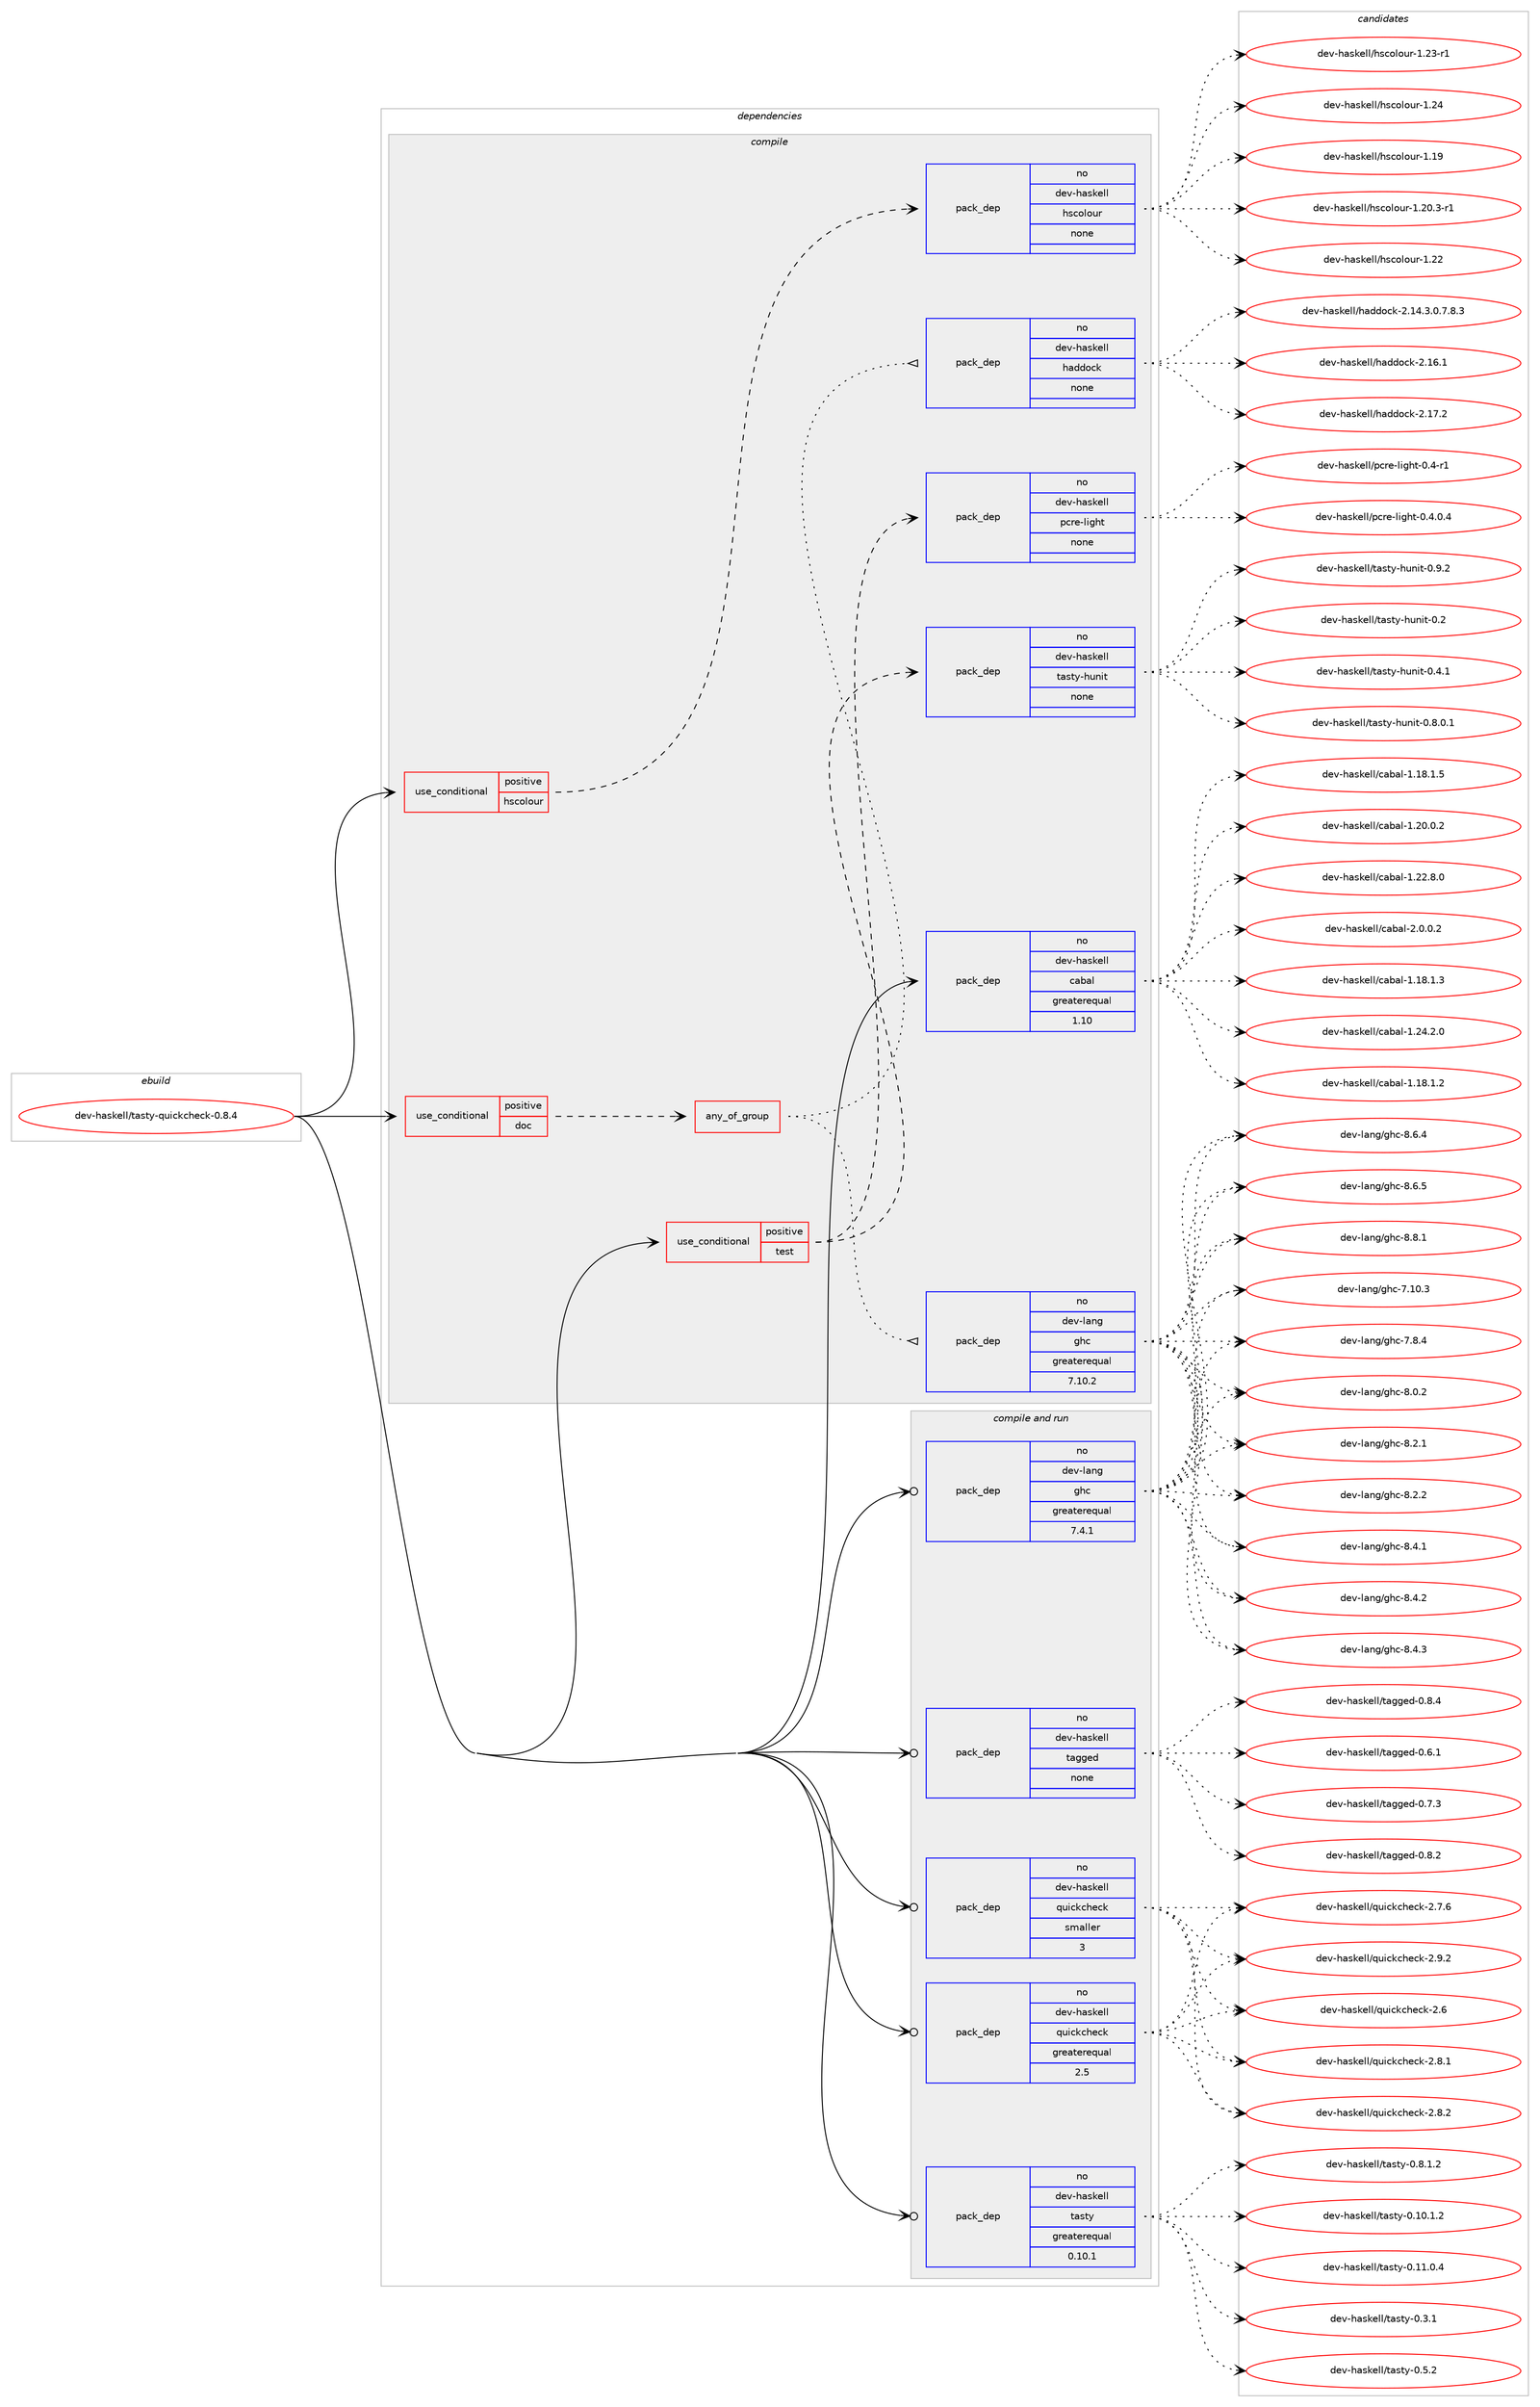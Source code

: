 digraph prolog {

# *************
# Graph options
# *************

newrank=true;
concentrate=true;
compound=true;
graph [rankdir=LR,fontname=Helvetica,fontsize=10,ranksep=1.5];#, ranksep=2.5, nodesep=0.2];
edge  [arrowhead=vee];
node  [fontname=Helvetica,fontsize=10];

# **********
# The ebuild
# **********

subgraph cluster_leftcol {
color=gray;
rank=same;
label=<<i>ebuild</i>>;
id [label="dev-haskell/tasty-quickcheck-0.8.4", color=red, width=4, href="../dev-haskell/tasty-quickcheck-0.8.4.svg"];
}

# ****************
# The dependencies
# ****************

subgraph cluster_midcol {
color=gray;
label=<<i>dependencies</i>>;
subgraph cluster_compile {
fillcolor="#eeeeee";
style=filled;
label=<<i>compile</i>>;
subgraph cond127777 {
dependency545276 [label=<<TABLE BORDER="0" CELLBORDER="1" CELLSPACING="0" CELLPADDING="4"><TR><TD ROWSPAN="3" CELLPADDING="10">use_conditional</TD></TR><TR><TD>positive</TD></TR><TR><TD>doc</TD></TR></TABLE>>, shape=none, color=red];
subgraph any10558 {
dependency545277 [label=<<TABLE BORDER="0" CELLBORDER="1" CELLSPACING="0" CELLPADDING="4"><TR><TD CELLPADDING="10">any_of_group</TD></TR></TABLE>>, shape=none, color=red];subgraph pack406584 {
dependency545278 [label=<<TABLE BORDER="0" CELLBORDER="1" CELLSPACING="0" CELLPADDING="4" WIDTH="220"><TR><TD ROWSPAN="6" CELLPADDING="30">pack_dep</TD></TR><TR><TD WIDTH="110">no</TD></TR><TR><TD>dev-haskell</TD></TR><TR><TD>haddock</TD></TR><TR><TD>none</TD></TR><TR><TD></TD></TR></TABLE>>, shape=none, color=blue];
}
dependency545277:e -> dependency545278:w [weight=20,style="dotted",arrowhead="oinv"];
subgraph pack406585 {
dependency545279 [label=<<TABLE BORDER="0" CELLBORDER="1" CELLSPACING="0" CELLPADDING="4" WIDTH="220"><TR><TD ROWSPAN="6" CELLPADDING="30">pack_dep</TD></TR><TR><TD WIDTH="110">no</TD></TR><TR><TD>dev-lang</TD></TR><TR><TD>ghc</TD></TR><TR><TD>greaterequal</TD></TR><TR><TD>7.10.2</TD></TR></TABLE>>, shape=none, color=blue];
}
dependency545277:e -> dependency545279:w [weight=20,style="dotted",arrowhead="oinv"];
}
dependency545276:e -> dependency545277:w [weight=20,style="dashed",arrowhead="vee"];
}
id:e -> dependency545276:w [weight=20,style="solid",arrowhead="vee"];
subgraph cond127778 {
dependency545280 [label=<<TABLE BORDER="0" CELLBORDER="1" CELLSPACING="0" CELLPADDING="4"><TR><TD ROWSPAN="3" CELLPADDING="10">use_conditional</TD></TR><TR><TD>positive</TD></TR><TR><TD>hscolour</TD></TR></TABLE>>, shape=none, color=red];
subgraph pack406586 {
dependency545281 [label=<<TABLE BORDER="0" CELLBORDER="1" CELLSPACING="0" CELLPADDING="4" WIDTH="220"><TR><TD ROWSPAN="6" CELLPADDING="30">pack_dep</TD></TR><TR><TD WIDTH="110">no</TD></TR><TR><TD>dev-haskell</TD></TR><TR><TD>hscolour</TD></TR><TR><TD>none</TD></TR><TR><TD></TD></TR></TABLE>>, shape=none, color=blue];
}
dependency545280:e -> dependency545281:w [weight=20,style="dashed",arrowhead="vee"];
}
id:e -> dependency545280:w [weight=20,style="solid",arrowhead="vee"];
subgraph cond127779 {
dependency545282 [label=<<TABLE BORDER="0" CELLBORDER="1" CELLSPACING="0" CELLPADDING="4"><TR><TD ROWSPAN="3" CELLPADDING="10">use_conditional</TD></TR><TR><TD>positive</TD></TR><TR><TD>test</TD></TR></TABLE>>, shape=none, color=red];
subgraph pack406587 {
dependency545283 [label=<<TABLE BORDER="0" CELLBORDER="1" CELLSPACING="0" CELLPADDING="4" WIDTH="220"><TR><TD ROWSPAN="6" CELLPADDING="30">pack_dep</TD></TR><TR><TD WIDTH="110">no</TD></TR><TR><TD>dev-haskell</TD></TR><TR><TD>pcre-light</TD></TR><TR><TD>none</TD></TR><TR><TD></TD></TR></TABLE>>, shape=none, color=blue];
}
dependency545282:e -> dependency545283:w [weight=20,style="dashed",arrowhead="vee"];
subgraph pack406588 {
dependency545284 [label=<<TABLE BORDER="0" CELLBORDER="1" CELLSPACING="0" CELLPADDING="4" WIDTH="220"><TR><TD ROWSPAN="6" CELLPADDING="30">pack_dep</TD></TR><TR><TD WIDTH="110">no</TD></TR><TR><TD>dev-haskell</TD></TR><TR><TD>tasty-hunit</TD></TR><TR><TD>none</TD></TR><TR><TD></TD></TR></TABLE>>, shape=none, color=blue];
}
dependency545282:e -> dependency545284:w [weight=20,style="dashed",arrowhead="vee"];
}
id:e -> dependency545282:w [weight=20,style="solid",arrowhead="vee"];
subgraph pack406589 {
dependency545285 [label=<<TABLE BORDER="0" CELLBORDER="1" CELLSPACING="0" CELLPADDING="4" WIDTH="220"><TR><TD ROWSPAN="6" CELLPADDING="30">pack_dep</TD></TR><TR><TD WIDTH="110">no</TD></TR><TR><TD>dev-haskell</TD></TR><TR><TD>cabal</TD></TR><TR><TD>greaterequal</TD></TR><TR><TD>1.10</TD></TR></TABLE>>, shape=none, color=blue];
}
id:e -> dependency545285:w [weight=20,style="solid",arrowhead="vee"];
}
subgraph cluster_compileandrun {
fillcolor="#eeeeee";
style=filled;
label=<<i>compile and run</i>>;
subgraph pack406590 {
dependency545286 [label=<<TABLE BORDER="0" CELLBORDER="1" CELLSPACING="0" CELLPADDING="4" WIDTH="220"><TR><TD ROWSPAN="6" CELLPADDING="30">pack_dep</TD></TR><TR><TD WIDTH="110">no</TD></TR><TR><TD>dev-haskell</TD></TR><TR><TD>quickcheck</TD></TR><TR><TD>greaterequal</TD></TR><TR><TD>2.5</TD></TR></TABLE>>, shape=none, color=blue];
}
id:e -> dependency545286:w [weight=20,style="solid",arrowhead="odotvee"];
subgraph pack406591 {
dependency545287 [label=<<TABLE BORDER="0" CELLBORDER="1" CELLSPACING="0" CELLPADDING="4" WIDTH="220"><TR><TD ROWSPAN="6" CELLPADDING="30">pack_dep</TD></TR><TR><TD WIDTH="110">no</TD></TR><TR><TD>dev-haskell</TD></TR><TR><TD>quickcheck</TD></TR><TR><TD>smaller</TD></TR><TR><TD>3</TD></TR></TABLE>>, shape=none, color=blue];
}
id:e -> dependency545287:w [weight=20,style="solid",arrowhead="odotvee"];
subgraph pack406592 {
dependency545288 [label=<<TABLE BORDER="0" CELLBORDER="1" CELLSPACING="0" CELLPADDING="4" WIDTH="220"><TR><TD ROWSPAN="6" CELLPADDING="30">pack_dep</TD></TR><TR><TD WIDTH="110">no</TD></TR><TR><TD>dev-haskell</TD></TR><TR><TD>tagged</TD></TR><TR><TD>none</TD></TR><TR><TD></TD></TR></TABLE>>, shape=none, color=blue];
}
id:e -> dependency545288:w [weight=20,style="solid",arrowhead="odotvee"];
subgraph pack406593 {
dependency545289 [label=<<TABLE BORDER="0" CELLBORDER="1" CELLSPACING="0" CELLPADDING="4" WIDTH="220"><TR><TD ROWSPAN="6" CELLPADDING="30">pack_dep</TD></TR><TR><TD WIDTH="110">no</TD></TR><TR><TD>dev-haskell</TD></TR><TR><TD>tasty</TD></TR><TR><TD>greaterequal</TD></TR><TR><TD>0.10.1</TD></TR></TABLE>>, shape=none, color=blue];
}
id:e -> dependency545289:w [weight=20,style="solid",arrowhead="odotvee"];
subgraph pack406594 {
dependency545290 [label=<<TABLE BORDER="0" CELLBORDER="1" CELLSPACING="0" CELLPADDING="4" WIDTH="220"><TR><TD ROWSPAN="6" CELLPADDING="30">pack_dep</TD></TR><TR><TD WIDTH="110">no</TD></TR><TR><TD>dev-lang</TD></TR><TR><TD>ghc</TD></TR><TR><TD>greaterequal</TD></TR><TR><TD>7.4.1</TD></TR></TABLE>>, shape=none, color=blue];
}
id:e -> dependency545290:w [weight=20,style="solid",arrowhead="odotvee"];
}
subgraph cluster_run {
fillcolor="#eeeeee";
style=filled;
label=<<i>run</i>>;
}
}

# **************
# The candidates
# **************

subgraph cluster_choices {
rank=same;
color=gray;
label=<<i>candidates</i>>;

subgraph choice406584 {
color=black;
nodesep=1;
choice1001011184510497115107101108108471049710010011199107455046495246514648465546564651 [label="dev-haskell/haddock-2.14.3.0.7.8.3", color=red, width=4,href="../dev-haskell/haddock-2.14.3.0.7.8.3.svg"];
choice100101118451049711510710110810847104971001001119910745504649544649 [label="dev-haskell/haddock-2.16.1", color=red, width=4,href="../dev-haskell/haddock-2.16.1.svg"];
choice100101118451049711510710110810847104971001001119910745504649554650 [label="dev-haskell/haddock-2.17.2", color=red, width=4,href="../dev-haskell/haddock-2.17.2.svg"];
dependency545278:e -> choice1001011184510497115107101108108471049710010011199107455046495246514648465546564651:w [style=dotted,weight="100"];
dependency545278:e -> choice100101118451049711510710110810847104971001001119910745504649544649:w [style=dotted,weight="100"];
dependency545278:e -> choice100101118451049711510710110810847104971001001119910745504649554650:w [style=dotted,weight="100"];
}
subgraph choice406585 {
color=black;
nodesep=1;
choice1001011184510897110103471031049945554649484651 [label="dev-lang/ghc-7.10.3", color=red, width=4,href="../dev-lang/ghc-7.10.3.svg"];
choice10010111845108971101034710310499455546564652 [label="dev-lang/ghc-7.8.4", color=red, width=4,href="../dev-lang/ghc-7.8.4.svg"];
choice10010111845108971101034710310499455646484650 [label="dev-lang/ghc-8.0.2", color=red, width=4,href="../dev-lang/ghc-8.0.2.svg"];
choice10010111845108971101034710310499455646504649 [label="dev-lang/ghc-8.2.1", color=red, width=4,href="../dev-lang/ghc-8.2.1.svg"];
choice10010111845108971101034710310499455646504650 [label="dev-lang/ghc-8.2.2", color=red, width=4,href="../dev-lang/ghc-8.2.2.svg"];
choice10010111845108971101034710310499455646524649 [label="dev-lang/ghc-8.4.1", color=red, width=4,href="../dev-lang/ghc-8.4.1.svg"];
choice10010111845108971101034710310499455646524650 [label="dev-lang/ghc-8.4.2", color=red, width=4,href="../dev-lang/ghc-8.4.2.svg"];
choice10010111845108971101034710310499455646524651 [label="dev-lang/ghc-8.4.3", color=red, width=4,href="../dev-lang/ghc-8.4.3.svg"];
choice10010111845108971101034710310499455646544652 [label="dev-lang/ghc-8.6.4", color=red, width=4,href="../dev-lang/ghc-8.6.4.svg"];
choice10010111845108971101034710310499455646544653 [label="dev-lang/ghc-8.6.5", color=red, width=4,href="../dev-lang/ghc-8.6.5.svg"];
choice10010111845108971101034710310499455646564649 [label="dev-lang/ghc-8.8.1", color=red, width=4,href="../dev-lang/ghc-8.8.1.svg"];
dependency545279:e -> choice1001011184510897110103471031049945554649484651:w [style=dotted,weight="100"];
dependency545279:e -> choice10010111845108971101034710310499455546564652:w [style=dotted,weight="100"];
dependency545279:e -> choice10010111845108971101034710310499455646484650:w [style=dotted,weight="100"];
dependency545279:e -> choice10010111845108971101034710310499455646504649:w [style=dotted,weight="100"];
dependency545279:e -> choice10010111845108971101034710310499455646504650:w [style=dotted,weight="100"];
dependency545279:e -> choice10010111845108971101034710310499455646524649:w [style=dotted,weight="100"];
dependency545279:e -> choice10010111845108971101034710310499455646524650:w [style=dotted,weight="100"];
dependency545279:e -> choice10010111845108971101034710310499455646524651:w [style=dotted,weight="100"];
dependency545279:e -> choice10010111845108971101034710310499455646544652:w [style=dotted,weight="100"];
dependency545279:e -> choice10010111845108971101034710310499455646544653:w [style=dotted,weight="100"];
dependency545279:e -> choice10010111845108971101034710310499455646564649:w [style=dotted,weight="100"];
}
subgraph choice406586 {
color=black;
nodesep=1;
choice100101118451049711510710110810847104115991111081111171144549464957 [label="dev-haskell/hscolour-1.19", color=red, width=4,href="../dev-haskell/hscolour-1.19.svg"];
choice10010111845104971151071011081084710411599111108111117114454946504846514511449 [label="dev-haskell/hscolour-1.20.3-r1", color=red, width=4,href="../dev-haskell/hscolour-1.20.3-r1.svg"];
choice100101118451049711510710110810847104115991111081111171144549465050 [label="dev-haskell/hscolour-1.22", color=red, width=4,href="../dev-haskell/hscolour-1.22.svg"];
choice1001011184510497115107101108108471041159911110811111711445494650514511449 [label="dev-haskell/hscolour-1.23-r1", color=red, width=4,href="../dev-haskell/hscolour-1.23-r1.svg"];
choice100101118451049711510710110810847104115991111081111171144549465052 [label="dev-haskell/hscolour-1.24", color=red, width=4,href="../dev-haskell/hscolour-1.24.svg"];
dependency545281:e -> choice100101118451049711510710110810847104115991111081111171144549464957:w [style=dotted,weight="100"];
dependency545281:e -> choice10010111845104971151071011081084710411599111108111117114454946504846514511449:w [style=dotted,weight="100"];
dependency545281:e -> choice100101118451049711510710110810847104115991111081111171144549465050:w [style=dotted,weight="100"];
dependency545281:e -> choice1001011184510497115107101108108471041159911110811111711445494650514511449:w [style=dotted,weight="100"];
dependency545281:e -> choice100101118451049711510710110810847104115991111081111171144549465052:w [style=dotted,weight="100"];
}
subgraph choice406587 {
color=black;
nodesep=1;
choice1001011184510497115107101108108471129911410145108105103104116454846524511449 [label="dev-haskell/pcre-light-0.4-r1", color=red, width=4,href="../dev-haskell/pcre-light-0.4-r1.svg"];
choice10010111845104971151071011081084711299114101451081051031041164548465246484652 [label="dev-haskell/pcre-light-0.4.0.4", color=red, width=4,href="../dev-haskell/pcre-light-0.4.0.4.svg"];
dependency545283:e -> choice1001011184510497115107101108108471129911410145108105103104116454846524511449:w [style=dotted,weight="100"];
dependency545283:e -> choice10010111845104971151071011081084711299114101451081051031041164548465246484652:w [style=dotted,weight="100"];
}
subgraph choice406588 {
color=black;
nodesep=1;
choice100101118451049711510710110810847116971151161214510411711010511645484650 [label="dev-haskell/tasty-hunit-0.2", color=red, width=4,href="../dev-haskell/tasty-hunit-0.2.svg"];
choice1001011184510497115107101108108471169711511612145104117110105116454846524649 [label="dev-haskell/tasty-hunit-0.4.1", color=red, width=4,href="../dev-haskell/tasty-hunit-0.4.1.svg"];
choice10010111845104971151071011081084711697115116121451041171101051164548465646484649 [label="dev-haskell/tasty-hunit-0.8.0.1", color=red, width=4,href="../dev-haskell/tasty-hunit-0.8.0.1.svg"];
choice1001011184510497115107101108108471169711511612145104117110105116454846574650 [label="dev-haskell/tasty-hunit-0.9.2", color=red, width=4,href="../dev-haskell/tasty-hunit-0.9.2.svg"];
dependency545284:e -> choice100101118451049711510710110810847116971151161214510411711010511645484650:w [style=dotted,weight="100"];
dependency545284:e -> choice1001011184510497115107101108108471169711511612145104117110105116454846524649:w [style=dotted,weight="100"];
dependency545284:e -> choice10010111845104971151071011081084711697115116121451041171101051164548465646484649:w [style=dotted,weight="100"];
dependency545284:e -> choice1001011184510497115107101108108471169711511612145104117110105116454846574650:w [style=dotted,weight="100"];
}
subgraph choice406589 {
color=black;
nodesep=1;
choice10010111845104971151071011081084799979897108454946495646494650 [label="dev-haskell/cabal-1.18.1.2", color=red, width=4,href="../dev-haskell/cabal-1.18.1.2.svg"];
choice10010111845104971151071011081084799979897108454946495646494651 [label="dev-haskell/cabal-1.18.1.3", color=red, width=4,href="../dev-haskell/cabal-1.18.1.3.svg"];
choice10010111845104971151071011081084799979897108454946495646494653 [label="dev-haskell/cabal-1.18.1.5", color=red, width=4,href="../dev-haskell/cabal-1.18.1.5.svg"];
choice10010111845104971151071011081084799979897108454946504846484650 [label="dev-haskell/cabal-1.20.0.2", color=red, width=4,href="../dev-haskell/cabal-1.20.0.2.svg"];
choice10010111845104971151071011081084799979897108454946505046564648 [label="dev-haskell/cabal-1.22.8.0", color=red, width=4,href="../dev-haskell/cabal-1.22.8.0.svg"];
choice10010111845104971151071011081084799979897108454946505246504648 [label="dev-haskell/cabal-1.24.2.0", color=red, width=4,href="../dev-haskell/cabal-1.24.2.0.svg"];
choice100101118451049711510710110810847999798971084550464846484650 [label="dev-haskell/cabal-2.0.0.2", color=red, width=4,href="../dev-haskell/cabal-2.0.0.2.svg"];
dependency545285:e -> choice10010111845104971151071011081084799979897108454946495646494650:w [style=dotted,weight="100"];
dependency545285:e -> choice10010111845104971151071011081084799979897108454946495646494651:w [style=dotted,weight="100"];
dependency545285:e -> choice10010111845104971151071011081084799979897108454946495646494653:w [style=dotted,weight="100"];
dependency545285:e -> choice10010111845104971151071011081084799979897108454946504846484650:w [style=dotted,weight="100"];
dependency545285:e -> choice10010111845104971151071011081084799979897108454946505046564648:w [style=dotted,weight="100"];
dependency545285:e -> choice10010111845104971151071011081084799979897108454946505246504648:w [style=dotted,weight="100"];
dependency545285:e -> choice100101118451049711510710110810847999798971084550464846484650:w [style=dotted,weight="100"];
}
subgraph choice406590 {
color=black;
nodesep=1;
choice10010111845104971151071011081084711311710599107991041019910745504654 [label="dev-haskell/quickcheck-2.6", color=red, width=4,href="../dev-haskell/quickcheck-2.6.svg"];
choice100101118451049711510710110810847113117105991079910410199107455046554654 [label="dev-haskell/quickcheck-2.7.6", color=red, width=4,href="../dev-haskell/quickcheck-2.7.6.svg"];
choice100101118451049711510710110810847113117105991079910410199107455046564649 [label="dev-haskell/quickcheck-2.8.1", color=red, width=4,href="../dev-haskell/quickcheck-2.8.1.svg"];
choice100101118451049711510710110810847113117105991079910410199107455046564650 [label="dev-haskell/quickcheck-2.8.2", color=red, width=4,href="../dev-haskell/quickcheck-2.8.2.svg"];
choice100101118451049711510710110810847113117105991079910410199107455046574650 [label="dev-haskell/quickcheck-2.9.2", color=red, width=4,href="../dev-haskell/quickcheck-2.9.2.svg"];
dependency545286:e -> choice10010111845104971151071011081084711311710599107991041019910745504654:w [style=dotted,weight="100"];
dependency545286:e -> choice100101118451049711510710110810847113117105991079910410199107455046554654:w [style=dotted,weight="100"];
dependency545286:e -> choice100101118451049711510710110810847113117105991079910410199107455046564649:w [style=dotted,weight="100"];
dependency545286:e -> choice100101118451049711510710110810847113117105991079910410199107455046564650:w [style=dotted,weight="100"];
dependency545286:e -> choice100101118451049711510710110810847113117105991079910410199107455046574650:w [style=dotted,weight="100"];
}
subgraph choice406591 {
color=black;
nodesep=1;
choice10010111845104971151071011081084711311710599107991041019910745504654 [label="dev-haskell/quickcheck-2.6", color=red, width=4,href="../dev-haskell/quickcheck-2.6.svg"];
choice100101118451049711510710110810847113117105991079910410199107455046554654 [label="dev-haskell/quickcheck-2.7.6", color=red, width=4,href="../dev-haskell/quickcheck-2.7.6.svg"];
choice100101118451049711510710110810847113117105991079910410199107455046564649 [label="dev-haskell/quickcheck-2.8.1", color=red, width=4,href="../dev-haskell/quickcheck-2.8.1.svg"];
choice100101118451049711510710110810847113117105991079910410199107455046564650 [label="dev-haskell/quickcheck-2.8.2", color=red, width=4,href="../dev-haskell/quickcheck-2.8.2.svg"];
choice100101118451049711510710110810847113117105991079910410199107455046574650 [label="dev-haskell/quickcheck-2.9.2", color=red, width=4,href="../dev-haskell/quickcheck-2.9.2.svg"];
dependency545287:e -> choice10010111845104971151071011081084711311710599107991041019910745504654:w [style=dotted,weight="100"];
dependency545287:e -> choice100101118451049711510710110810847113117105991079910410199107455046554654:w [style=dotted,weight="100"];
dependency545287:e -> choice100101118451049711510710110810847113117105991079910410199107455046564649:w [style=dotted,weight="100"];
dependency545287:e -> choice100101118451049711510710110810847113117105991079910410199107455046564650:w [style=dotted,weight="100"];
dependency545287:e -> choice100101118451049711510710110810847113117105991079910410199107455046574650:w [style=dotted,weight="100"];
}
subgraph choice406592 {
color=black;
nodesep=1;
choice10010111845104971151071011081084711697103103101100454846544649 [label="dev-haskell/tagged-0.6.1", color=red, width=4,href="../dev-haskell/tagged-0.6.1.svg"];
choice10010111845104971151071011081084711697103103101100454846554651 [label="dev-haskell/tagged-0.7.3", color=red, width=4,href="../dev-haskell/tagged-0.7.3.svg"];
choice10010111845104971151071011081084711697103103101100454846564650 [label="dev-haskell/tagged-0.8.2", color=red, width=4,href="../dev-haskell/tagged-0.8.2.svg"];
choice10010111845104971151071011081084711697103103101100454846564652 [label="dev-haskell/tagged-0.8.4", color=red, width=4,href="../dev-haskell/tagged-0.8.4.svg"];
dependency545288:e -> choice10010111845104971151071011081084711697103103101100454846544649:w [style=dotted,weight="100"];
dependency545288:e -> choice10010111845104971151071011081084711697103103101100454846554651:w [style=dotted,weight="100"];
dependency545288:e -> choice10010111845104971151071011081084711697103103101100454846564650:w [style=dotted,weight="100"];
dependency545288:e -> choice10010111845104971151071011081084711697103103101100454846564652:w [style=dotted,weight="100"];
}
subgraph choice406593 {
color=black;
nodesep=1;
choice10010111845104971151071011081084711697115116121454846494846494650 [label="dev-haskell/tasty-0.10.1.2", color=red, width=4,href="../dev-haskell/tasty-0.10.1.2.svg"];
choice10010111845104971151071011081084711697115116121454846494946484652 [label="dev-haskell/tasty-0.11.0.4", color=red, width=4,href="../dev-haskell/tasty-0.11.0.4.svg"];
choice10010111845104971151071011081084711697115116121454846514649 [label="dev-haskell/tasty-0.3.1", color=red, width=4,href="../dev-haskell/tasty-0.3.1.svg"];
choice10010111845104971151071011081084711697115116121454846534650 [label="dev-haskell/tasty-0.5.2", color=red, width=4,href="../dev-haskell/tasty-0.5.2.svg"];
choice100101118451049711510710110810847116971151161214548465646494650 [label="dev-haskell/tasty-0.8.1.2", color=red, width=4,href="../dev-haskell/tasty-0.8.1.2.svg"];
dependency545289:e -> choice10010111845104971151071011081084711697115116121454846494846494650:w [style=dotted,weight="100"];
dependency545289:e -> choice10010111845104971151071011081084711697115116121454846494946484652:w [style=dotted,weight="100"];
dependency545289:e -> choice10010111845104971151071011081084711697115116121454846514649:w [style=dotted,weight="100"];
dependency545289:e -> choice10010111845104971151071011081084711697115116121454846534650:w [style=dotted,weight="100"];
dependency545289:e -> choice100101118451049711510710110810847116971151161214548465646494650:w [style=dotted,weight="100"];
}
subgraph choice406594 {
color=black;
nodesep=1;
choice1001011184510897110103471031049945554649484651 [label="dev-lang/ghc-7.10.3", color=red, width=4,href="../dev-lang/ghc-7.10.3.svg"];
choice10010111845108971101034710310499455546564652 [label="dev-lang/ghc-7.8.4", color=red, width=4,href="../dev-lang/ghc-7.8.4.svg"];
choice10010111845108971101034710310499455646484650 [label="dev-lang/ghc-8.0.2", color=red, width=4,href="../dev-lang/ghc-8.0.2.svg"];
choice10010111845108971101034710310499455646504649 [label="dev-lang/ghc-8.2.1", color=red, width=4,href="../dev-lang/ghc-8.2.1.svg"];
choice10010111845108971101034710310499455646504650 [label="dev-lang/ghc-8.2.2", color=red, width=4,href="../dev-lang/ghc-8.2.2.svg"];
choice10010111845108971101034710310499455646524649 [label="dev-lang/ghc-8.4.1", color=red, width=4,href="../dev-lang/ghc-8.4.1.svg"];
choice10010111845108971101034710310499455646524650 [label="dev-lang/ghc-8.4.2", color=red, width=4,href="../dev-lang/ghc-8.4.2.svg"];
choice10010111845108971101034710310499455646524651 [label="dev-lang/ghc-8.4.3", color=red, width=4,href="../dev-lang/ghc-8.4.3.svg"];
choice10010111845108971101034710310499455646544652 [label="dev-lang/ghc-8.6.4", color=red, width=4,href="../dev-lang/ghc-8.6.4.svg"];
choice10010111845108971101034710310499455646544653 [label="dev-lang/ghc-8.6.5", color=red, width=4,href="../dev-lang/ghc-8.6.5.svg"];
choice10010111845108971101034710310499455646564649 [label="dev-lang/ghc-8.8.1", color=red, width=4,href="../dev-lang/ghc-8.8.1.svg"];
dependency545290:e -> choice1001011184510897110103471031049945554649484651:w [style=dotted,weight="100"];
dependency545290:e -> choice10010111845108971101034710310499455546564652:w [style=dotted,weight="100"];
dependency545290:e -> choice10010111845108971101034710310499455646484650:w [style=dotted,weight="100"];
dependency545290:e -> choice10010111845108971101034710310499455646504649:w [style=dotted,weight="100"];
dependency545290:e -> choice10010111845108971101034710310499455646504650:w [style=dotted,weight="100"];
dependency545290:e -> choice10010111845108971101034710310499455646524649:w [style=dotted,weight="100"];
dependency545290:e -> choice10010111845108971101034710310499455646524650:w [style=dotted,weight="100"];
dependency545290:e -> choice10010111845108971101034710310499455646524651:w [style=dotted,weight="100"];
dependency545290:e -> choice10010111845108971101034710310499455646544652:w [style=dotted,weight="100"];
dependency545290:e -> choice10010111845108971101034710310499455646544653:w [style=dotted,weight="100"];
dependency545290:e -> choice10010111845108971101034710310499455646564649:w [style=dotted,weight="100"];
}
}

}
